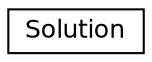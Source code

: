 digraph "Graphical Class Hierarchy"
{
 // INTERACTIVE_SVG=YES
  edge [fontname="Helvetica",fontsize="12",labelfontname="Helvetica",labelfontsize="12"];
  node [fontname="Helvetica",fontsize="12",shape=record];
  rankdir="LR";
  Node1 [label="Solution",height=0.2,width=0.4,color="black", fillcolor="white", style="filled",URL="$a00014.html"];
}
